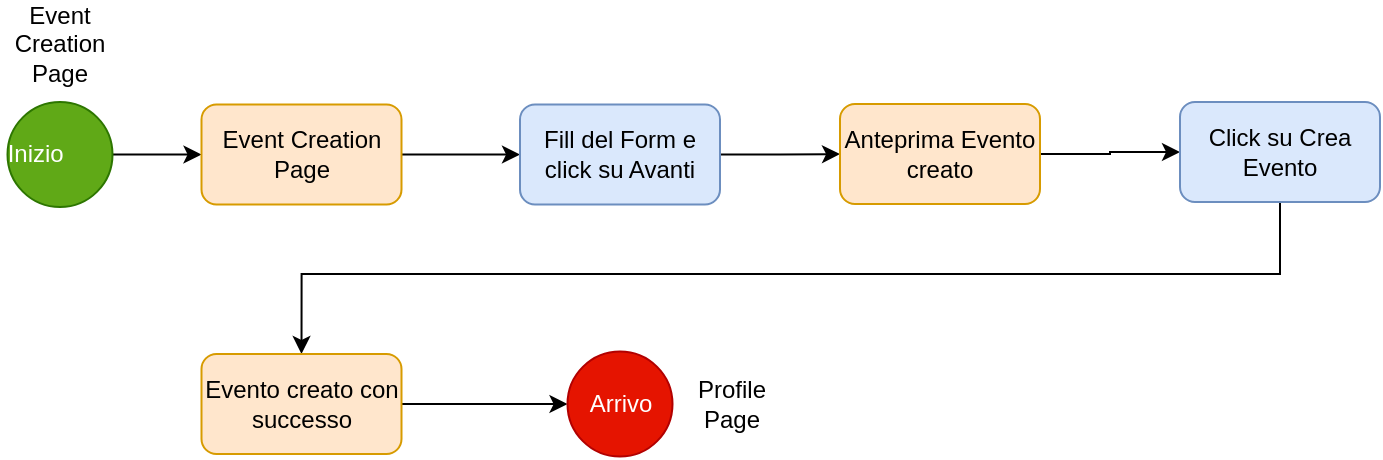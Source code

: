 <mxfile version="23.1.1" type="device">
  <diagram name="Page-1" id="kOEPrXLJ7RNu3foBPVMS">
    <mxGraphModel dx="1187" dy="1928" grid="1" gridSize="10" guides="1" tooltips="1" connect="1" arrows="1" fold="1" page="1" pageScale="1" pageWidth="827" pageHeight="1169" math="0" shadow="0">
      <root>
        <mxCell id="0" />
        <mxCell id="1" parent="0" />
        <mxCell id="xPo3s3iiTBHzX5Kv2DWH-1" value="" style="edgeStyle=orthogonalEdgeStyle;rounded=0;orthogonalLoop=1;jettySize=auto;html=1;" edge="1" parent="1" source="xPo3s3iiTBHzX5Kv2DWH-2" target="xPo3s3iiTBHzX5Kv2DWH-5">
          <mxGeometry relative="1" as="geometry" />
        </mxCell>
        <mxCell id="xPo3s3iiTBHzX5Kv2DWH-2" value="Inizio&lt;span style=&quot;white-space: pre;&quot;&gt;&#x9;&lt;/span&gt;" style="ellipse;whiteSpace=wrap;html=1;aspect=fixed;fillColor=#60a917;strokeColor=#2D7600;fontColor=#ffffff;" vertex="1" parent="1">
          <mxGeometry x="43.75" y="-886" width="52.5" height="52.5" as="geometry" />
        </mxCell>
        <mxCell id="xPo3s3iiTBHzX5Kv2DWH-3" value="Event Creation Page" style="text;html=1;strokeColor=none;fillColor=none;align=center;verticalAlign=middle;whiteSpace=wrap;rounded=0;" vertex="1" parent="1">
          <mxGeometry x="40" y="-930" width="60" height="30" as="geometry" />
        </mxCell>
        <mxCell id="xPo3s3iiTBHzX5Kv2DWH-30" value="" style="edgeStyle=orthogonalEdgeStyle;rounded=0;orthogonalLoop=1;jettySize=auto;html=1;" edge="1" parent="1" source="xPo3s3iiTBHzX5Kv2DWH-5" target="xPo3s3iiTBHzX5Kv2DWH-29">
          <mxGeometry relative="1" as="geometry" />
        </mxCell>
        <mxCell id="xPo3s3iiTBHzX5Kv2DWH-5" value="Event Creation Page" style="rounded=1;whiteSpace=wrap;html=1;fillColor=#ffe6cc;strokeColor=#d79b00;" vertex="1" parent="1">
          <mxGeometry x="140.75" y="-884.75" width="100" height="50" as="geometry" />
        </mxCell>
        <mxCell id="xPo3s3iiTBHzX5Kv2DWH-32" value="" style="edgeStyle=orthogonalEdgeStyle;rounded=0;orthogonalLoop=1;jettySize=auto;html=1;" edge="1" parent="1" source="xPo3s3iiTBHzX5Kv2DWH-29" target="xPo3s3iiTBHzX5Kv2DWH-31">
          <mxGeometry relative="1" as="geometry" />
        </mxCell>
        <mxCell id="xPo3s3iiTBHzX5Kv2DWH-29" value="Fill del Form e click su Avanti" style="rounded=1;whiteSpace=wrap;html=1;fillColor=#dae8fc;strokeColor=#6c8ebf;" vertex="1" parent="1">
          <mxGeometry x="300" y="-884.75" width="100" height="50" as="geometry" />
        </mxCell>
        <mxCell id="xPo3s3iiTBHzX5Kv2DWH-34" value="" style="edgeStyle=orthogonalEdgeStyle;rounded=0;orthogonalLoop=1;jettySize=auto;html=1;" edge="1" parent="1" source="xPo3s3iiTBHzX5Kv2DWH-31" target="xPo3s3iiTBHzX5Kv2DWH-33">
          <mxGeometry relative="1" as="geometry" />
        </mxCell>
        <mxCell id="xPo3s3iiTBHzX5Kv2DWH-31" value="Anteprima Evento creato" style="rounded=1;whiteSpace=wrap;html=1;fillColor=#ffe6cc;strokeColor=#d79b00;" vertex="1" parent="1">
          <mxGeometry x="460" y="-885" width="100" height="50" as="geometry" />
        </mxCell>
        <mxCell id="xPo3s3iiTBHzX5Kv2DWH-36" style="edgeStyle=orthogonalEdgeStyle;rounded=0;orthogonalLoop=1;jettySize=auto;html=1;entryX=0.5;entryY=0;entryDx=0;entryDy=0;" edge="1" parent="1" source="xPo3s3iiTBHzX5Kv2DWH-33" target="xPo3s3iiTBHzX5Kv2DWH-35">
          <mxGeometry relative="1" as="geometry">
            <Array as="points">
              <mxPoint x="680" y="-800" />
              <mxPoint x="191" y="-800" />
            </Array>
          </mxGeometry>
        </mxCell>
        <mxCell id="xPo3s3iiTBHzX5Kv2DWH-33" value="Click su Crea Evento" style="rounded=1;whiteSpace=wrap;html=1;fillColor=#dae8fc;strokeColor=#6c8ebf;" vertex="1" parent="1">
          <mxGeometry x="630" y="-886" width="100" height="50" as="geometry" />
        </mxCell>
        <mxCell id="xPo3s3iiTBHzX5Kv2DWH-38" value="" style="edgeStyle=orthogonalEdgeStyle;rounded=0;orthogonalLoop=1;jettySize=auto;html=1;" edge="1" parent="1" source="xPo3s3iiTBHzX5Kv2DWH-35" target="xPo3s3iiTBHzX5Kv2DWH-37">
          <mxGeometry relative="1" as="geometry" />
        </mxCell>
        <mxCell id="xPo3s3iiTBHzX5Kv2DWH-35" value="Evento creato con successo" style="rounded=1;whiteSpace=wrap;html=1;fillColor=#ffe6cc;strokeColor=#d79b00;" vertex="1" parent="1">
          <mxGeometry x="140.75" y="-760" width="100" height="50" as="geometry" />
        </mxCell>
        <mxCell id="xPo3s3iiTBHzX5Kv2DWH-37" value="Arrivo" style="ellipse;whiteSpace=wrap;html=1;aspect=fixed;fillColor=#e51400;strokeColor=#B20000;fontColor=#ffffff;" vertex="1" parent="1">
          <mxGeometry x="323.75" y="-761.25" width="52.5" height="52.5" as="geometry" />
        </mxCell>
        <mxCell id="xPo3s3iiTBHzX5Kv2DWH-39" value="Profile Page" style="text;html=1;strokeColor=none;fillColor=none;align=center;verticalAlign=middle;whiteSpace=wrap;rounded=0;" vertex="1" parent="1">
          <mxGeometry x="376.25" y="-750" width="60" height="30" as="geometry" />
        </mxCell>
      </root>
    </mxGraphModel>
  </diagram>
</mxfile>
